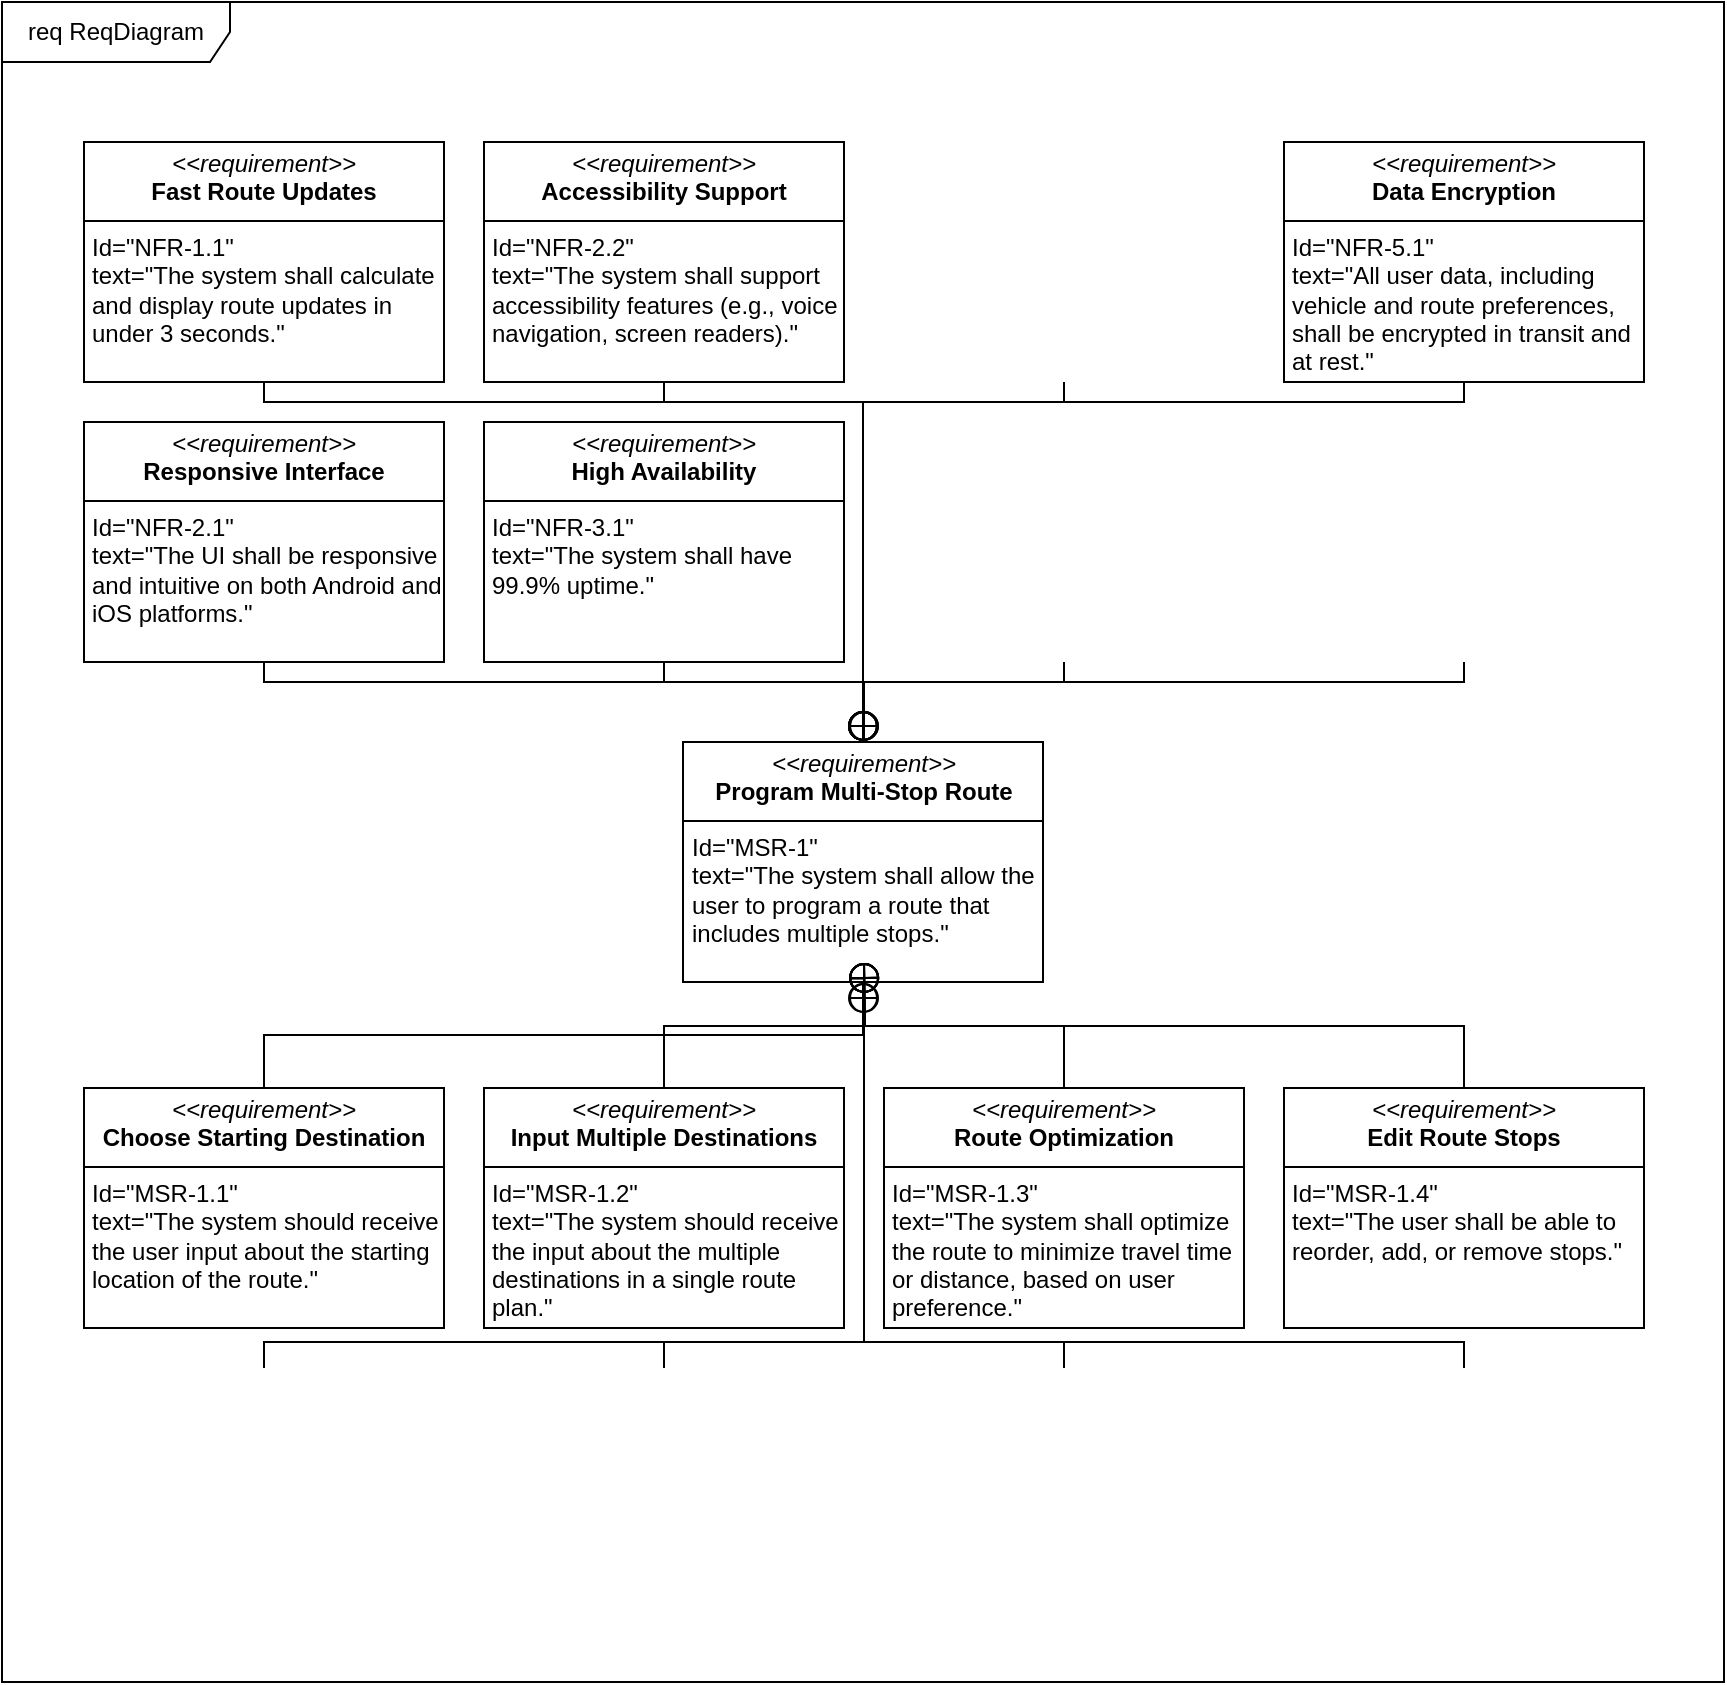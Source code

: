 <mxfile version="26.2.13">
  <diagram name="Página-1" id="xsrb5iJu20GzeG8j-Rk5">
    <mxGraphModel dx="217" dy="483" grid="1" gridSize="10" guides="1" tooltips="1" connect="1" arrows="1" fold="1" page="1" pageScale="1" pageWidth="827" pageHeight="1169" math="0" shadow="0">
      <root>
        <mxCell id="0" />
        <mxCell id="1" parent="0" />
        <mxCell id="oBTIg1yz_-bCMmTLJF2G-58" value="req ReqDiagram" style="shape=umlFrame;whiteSpace=wrap;html=1;pointerEvents=0;width=114;height=30;" parent="1" vertex="1">
          <mxGeometry x="1309" y="120" width="861" height="840" as="geometry" />
        </mxCell>
        <mxCell id="oBTIg1yz_-bCMmTLJF2G-59" value="&lt;p style=&quot;margin:0px;margin-top:4px;text-align:center;&quot;&gt;&lt;i&gt;&amp;lt;&amp;lt;requirement&amp;gt;&amp;gt;&lt;/i&gt;&lt;br&gt;&lt;b&gt;Program Multi-Stop Route&lt;/b&gt;&lt;/p&gt;&lt;hr size=&quot;1&quot; style=&quot;border-style:solid;&quot;&gt;&lt;p style=&quot;margin:0px;margin-left:4px;&quot;&gt;Id=&quot;MSR-1&quot;&lt;/p&gt;&lt;p style=&quot;margin:0px;margin-left:4px;&quot;&gt;text=&quot;&lt;span id=&quot;docs-internal-guid-2a9801a0-7fff-4f0c-7176-f9042768ee36&quot;&gt;&lt;span style=&quot;font-family: Arial, sans-serif; background-color: transparent; font-variant-numeric: normal; font-variant-east-asian: normal; font-variant-alternates: normal; font-variant-position: normal; font-variant-emoji: normal; vertical-align: baseline; white-space-collapse: preserve;&quot;&gt;&lt;font&gt;The system shall allow the user to program a route that includes multiple stops.&lt;/font&gt;&lt;/span&gt;&lt;/span&gt;&quot;&lt;/p&gt;" style="verticalAlign=top;align=left;overflow=fill;html=1;whiteSpace=wrap;" parent="1" vertex="1">
          <mxGeometry x="1649.5" y="490" width="180" height="120" as="geometry" />
        </mxCell>
        <mxCell id="xLiG28oJmYrXfKfle2dx-63" style="edgeStyle=orthogonalEdgeStyle;rounded=0;orthogonalLoop=1;jettySize=auto;html=1;exitX=0.5;exitY=0;exitDx=0;exitDy=0;entryX=0.5;entryY=1;entryDx=0;entryDy=0;endArrow=circlePlus;endFill=0;" parent="1" source="oBTIg1yz_-bCMmTLJF2G-63" target="oBTIg1yz_-bCMmTLJF2G-59" edge="1">
          <mxGeometry relative="1" as="geometry" />
        </mxCell>
        <mxCell id="xLiG28oJmYrXfKfle2dx-64" style="edgeStyle=orthogonalEdgeStyle;rounded=0;orthogonalLoop=1;jettySize=auto;html=1;exitX=0.5;exitY=0;exitDx=0;exitDy=0;endArrow=circlePlus;endFill=0;" parent="1" source="oBTIg1yz_-bCMmTLJF2G-65" edge="1">
          <mxGeometry relative="1" as="geometry">
            <mxPoint x="1740.0" y="600.0" as="targetPoint" />
          </mxGeometry>
        </mxCell>
        <mxCell id="oBTIg1yz_-bCMmTLJF2G-65" value="&lt;p style=&quot;margin:0px;margin-top:4px;text-align:center;&quot;&gt;&lt;i&gt;&amp;lt;&amp;lt;requirement&amp;gt;&amp;gt;&lt;/i&gt;&lt;br&gt;&lt;b&gt;Input Multiple Destinations&lt;/b&gt;&lt;/p&gt;&lt;hr size=&quot;1&quot; style=&quot;border-style:solid;&quot;&gt;&lt;p style=&quot;margin:0px;margin-left:4px;&quot;&gt;Id=&quot;MSR-1.2&quot;&lt;/p&gt;&lt;p style=&quot;margin:0px;margin-left:4px;&quot;&gt;text=&quot;&lt;span id=&quot;docs-internal-guid-56202595-7fff-3ea5-3228-e6a6339e3663&quot;&gt;&lt;span style=&quot;font-family: Arial, sans-serif; background-color: transparent; font-variant-numeric: normal; font-variant-east-asian: normal; font-variant-alternates: normal; font-variant-position: normal; font-variant-emoji: normal; vertical-align: baseline; white-space-collapse: preserve;&quot;&gt;&lt;font&gt;The system should receive the input about the multiple destinations in a single route plan.&lt;/font&gt;&lt;/span&gt;&lt;/span&gt;&quot;&lt;/p&gt;" style="verticalAlign=top;align=left;overflow=fill;html=1;whiteSpace=wrap;" parent="1" vertex="1">
          <mxGeometry x="1550" y="663" width="180" height="120" as="geometry" />
        </mxCell>
        <mxCell id="xLiG28oJmYrXfKfle2dx-65" style="edgeStyle=orthogonalEdgeStyle;rounded=0;orthogonalLoop=1;jettySize=auto;html=1;exitX=0.5;exitY=0;exitDx=0;exitDy=0;endArrow=circlePlus;endFill=0;" parent="1" source="oBTIg1yz_-bCMmTLJF2G-67" edge="1">
          <mxGeometry relative="1" as="geometry">
            <mxPoint x="1740.0" y="600.0" as="targetPoint" />
          </mxGeometry>
        </mxCell>
        <mxCell id="oBTIg1yz_-bCMmTLJF2G-67" value="&lt;p style=&quot;margin:0px;margin-top:4px;text-align:center;&quot;&gt;&lt;i&gt;&amp;lt;&amp;lt;requirement&amp;gt;&amp;gt;&lt;/i&gt;&lt;br&gt;&lt;b&gt;Route Optimization&lt;/b&gt;&lt;/p&gt;&lt;hr size=&quot;1&quot; style=&quot;border-style:solid;&quot;&gt;&lt;p style=&quot;margin:0px;margin-left:4px;&quot;&gt;Id=&quot;MSR-1.3&quot;&lt;/p&gt;&lt;p style=&quot;margin:0px;margin-left:4px;&quot;&gt;text=&quot;&lt;span id=&quot;docs-internal-guid-2a012562-7fff-c65e-30c2-a50c1538c789&quot;&gt;&lt;span style=&quot;font-family: Arial, sans-serif; background-color: transparent; font-variant-numeric: normal; font-variant-east-asian: normal; font-variant-alternates: normal; font-variant-position: normal; font-variant-emoji: normal; vertical-align: baseline; white-space-collapse: preserve;&quot;&gt;&lt;font&gt;The system shall optimize the route to minimize travel time or distance, based on user preference.&lt;/font&gt;&lt;/span&gt;&lt;/span&gt;&quot;&lt;/p&gt;" style="verticalAlign=top;align=left;overflow=fill;html=1;whiteSpace=wrap;" parent="1" vertex="1">
          <mxGeometry x="1750" y="663" width="180" height="120" as="geometry" />
        </mxCell>
        <mxCell id="xLiG28oJmYrXfKfle2dx-66" style="edgeStyle=orthogonalEdgeStyle;rounded=0;orthogonalLoop=1;jettySize=auto;html=1;exitX=0.5;exitY=0;exitDx=0;exitDy=0;endArrow=circlePlus;endFill=0;" parent="1" source="GaqSNqj7muHd74XYTbJo-58" edge="1">
          <mxGeometry relative="1" as="geometry">
            <mxPoint x="1740.0" y="600.0" as="targetPoint" />
          </mxGeometry>
        </mxCell>
        <mxCell id="GaqSNqj7muHd74XYTbJo-58" value="&lt;p style=&quot;margin:0px;margin-top:4px;text-align:center;&quot;&gt;&lt;i&gt;&amp;lt;&amp;lt;requirement&amp;gt;&amp;gt;&lt;/i&gt;&lt;br&gt;&lt;b&gt;Edit Route Stops&lt;/b&gt;&lt;/p&gt;&lt;hr size=&quot;1&quot; style=&quot;border-style:solid;&quot;&gt;&lt;p style=&quot;margin:0px;margin-left:4px;&quot;&gt;Id=&quot;MSR-1.4&quot;&lt;/p&gt;&lt;p style=&quot;margin:0px;margin-left:4px;&quot;&gt;text=&quot;&lt;span id=&quot;docs-internal-guid-616035ec-7fff-21d3-86ee-f4348aab5200&quot;&gt;&lt;span style=&quot;font-family: Arial, sans-serif; background-color: transparent; font-variant-numeric: normal; font-variant-east-asian: normal; font-variant-alternates: normal; font-variant-position: normal; font-variant-emoji: normal; vertical-align: baseline; white-space-collapse: preserve;&quot;&gt;&lt;font&gt;The user shall be able to reorder, add, or remove stops.&lt;/font&gt;&lt;/span&gt;&lt;/span&gt;&quot;&lt;/p&gt;" style="verticalAlign=top;align=left;overflow=fill;html=1;whiteSpace=wrap;" parent="1" vertex="1">
          <mxGeometry x="1950" y="663" width="180" height="120" as="geometry" />
        </mxCell>
        <mxCell id="xLiG28oJmYrXfKfle2dx-67" style="edgeStyle=orthogonalEdgeStyle;rounded=0;orthogonalLoop=1;jettySize=auto;html=1;exitX=0.5;exitY=0;exitDx=0;exitDy=0;endArrow=circlePlus;endFill=0;" parent="1" edge="1">
          <mxGeometry relative="1" as="geometry">
            <mxPoint x="1740.0" y="600.0" as="targetPoint" />
            <Array as="points">
              <mxPoint x="1440" y="790" />
              <mxPoint x="1740" y="790" />
            </Array>
            <mxPoint x="1440" y="803" as="sourcePoint" />
          </mxGeometry>
        </mxCell>
        <mxCell id="xLiG28oJmYrXfKfle2dx-68" style="edgeStyle=orthogonalEdgeStyle;rounded=0;orthogonalLoop=1;jettySize=auto;html=1;exitX=0.5;exitY=0;exitDx=0;exitDy=0;endArrow=circlePlus;endFill=0;" parent="1" edge="1">
          <mxGeometry relative="1" as="geometry">
            <mxPoint x="1740.0" y="600.0" as="targetPoint" />
            <Array as="points">
              <mxPoint x="1640" y="790" />
              <mxPoint x="1740" y="790" />
            </Array>
            <mxPoint x="1640" y="803" as="sourcePoint" />
          </mxGeometry>
        </mxCell>
        <mxCell id="xLiG28oJmYrXfKfle2dx-69" style="edgeStyle=orthogonalEdgeStyle;rounded=0;orthogonalLoop=1;jettySize=auto;html=1;exitX=0.5;exitY=0;exitDx=0;exitDy=0;endArrow=circlePlus;endFill=0;" parent="1" target="oBTIg1yz_-bCMmTLJF2G-59" edge="1">
          <mxGeometry relative="1" as="geometry">
            <mxPoint x="1740.0" y="610.0" as="targetPoint" />
            <Array as="points">
              <mxPoint x="1840" y="790" />
              <mxPoint x="1740" y="790" />
            </Array>
            <mxPoint x="1840" y="803" as="sourcePoint" />
          </mxGeometry>
        </mxCell>
        <mxCell id="xLiG28oJmYrXfKfle2dx-70" style="edgeStyle=orthogonalEdgeStyle;rounded=0;orthogonalLoop=1;jettySize=auto;html=1;exitX=0.5;exitY=0;exitDx=0;exitDy=0;endArrow=circlePlus;endFill=0;" parent="1" edge="1">
          <mxGeometry relative="1" as="geometry">
            <mxPoint x="1740.0" y="600.0" as="targetPoint" />
            <Array as="points">
              <mxPoint x="2040" y="790" />
              <mxPoint x="1740" y="790" />
            </Array>
            <mxPoint x="2040" y="803" as="sourcePoint" />
          </mxGeometry>
        </mxCell>
        <mxCell id="oBTIg1yz_-bCMmTLJF2G-63" value="&lt;p style=&quot;margin:0px;margin-top:4px;text-align:center;&quot;&gt;&lt;i&gt;&amp;lt;&amp;lt;requirement&amp;gt;&amp;gt;&lt;/i&gt;&lt;br&gt;&lt;b&gt;Choose Starting Destination&lt;/b&gt;&lt;/p&gt;&lt;hr size=&quot;1&quot; style=&quot;border-style:solid;&quot;&gt;&lt;p style=&quot;margin:0px;margin-left:4px;&quot;&gt;Id=&quot;MSR-1.1&quot;&lt;/p&gt;&lt;p style=&quot;margin:0px;margin-left:4px;&quot;&gt;text=&quot;The system should receive the user input about the starting location of the route.&quot;&lt;/p&gt;" style="verticalAlign=top;align=left;overflow=fill;html=1;whiteSpace=wrap;" parent="1" vertex="1">
          <mxGeometry x="1350" y="663" width="180" height="120" as="geometry" />
        </mxCell>
        <mxCell id="XZqf0IYz0BBXi9sCWVT4-58" style="edgeStyle=orthogonalEdgeStyle;rounded=0;orthogonalLoop=1;jettySize=auto;html=1;entryX=0.5;entryY=0;entryDx=0;entryDy=0;endArrow=circlePlus;endFill=0;" parent="1" source="R4GyRsjgA57VFeCBJdje-60" target="oBTIg1yz_-bCMmTLJF2G-59" edge="1">
          <mxGeometry relative="1" as="geometry">
            <Array as="points">
              <mxPoint x="1440" y="320" />
              <mxPoint x="1740" y="320" />
            </Array>
          </mxGeometry>
        </mxCell>
        <mxCell id="R4GyRsjgA57VFeCBJdje-60" value="&lt;p style=&quot;margin:0px;margin-top:4px;text-align:center;&quot;&gt;&lt;i&gt;&amp;lt;&amp;lt;requirement&amp;gt;&amp;gt;&lt;/i&gt;&lt;br&gt;&lt;b&gt;Fast Route Updates&lt;/b&gt;&lt;/p&gt;&lt;hr size=&quot;1&quot; style=&quot;border-style:solid;&quot;&gt;&lt;p style=&quot;margin:0px;margin-left:4px;&quot;&gt;Id=&quot;NFR-1.1&quot;&lt;/p&gt;&lt;p style=&quot;margin:0px;margin-left:4px;&quot;&gt;text=&quot;The system shall calculate and display route updates in under 3 seconds.&quot;&lt;/p&gt;" style="verticalAlign=top;align=left;overflow=fill;html=1;whiteSpace=wrap;" parent="1" vertex="1">
          <mxGeometry x="1350" y="190" width="180" height="120" as="geometry" />
        </mxCell>
        <mxCell id="XZqf0IYz0BBXi9sCWVT4-66" style="edgeStyle=orthogonalEdgeStyle;rounded=0;orthogonalLoop=1;jettySize=auto;html=1;endArrow=circlePlus;endFill=0;" parent="1" source="R4GyRsjgA57VFeCBJdje-63" edge="1">
          <mxGeometry relative="1" as="geometry">
            <mxPoint x="1740" y="490" as="targetPoint" />
            <Array as="points">
              <mxPoint x="1440" y="460" />
              <mxPoint x="1740" y="460" />
            </Array>
          </mxGeometry>
        </mxCell>
        <mxCell id="R4GyRsjgA57VFeCBJdje-63" value="&lt;p style=&quot;margin:0px;margin-top:4px;text-align:center;&quot;&gt;&lt;i&gt;&amp;lt;&amp;lt;requirement&amp;gt;&amp;gt;&lt;/i&gt;&lt;br&gt;&lt;b&gt;Responsive Interface&lt;/b&gt;&lt;/p&gt;&lt;hr size=&quot;1&quot; style=&quot;border-style:solid;&quot;&gt;&lt;p style=&quot;margin:0px;margin-left:4px;&quot;&gt;Id=&quot;NFR-2.1&quot;&lt;/p&gt;&lt;p style=&quot;margin:0px;margin-left:4px;&quot;&gt;text=&quot;The UI shall be responsive and intuitive on both Android and iOS platforms.&quot;&lt;/p&gt;" style="verticalAlign=top;align=left;overflow=fill;html=1;whiteSpace=wrap;" parent="1" vertex="1">
          <mxGeometry x="1350" y="330" width="180" height="120" as="geometry" />
        </mxCell>
        <mxCell id="XZqf0IYz0BBXi9sCWVT4-60" style="edgeStyle=orthogonalEdgeStyle;rounded=0;orthogonalLoop=1;jettySize=auto;html=1;entryX=0.5;entryY=0;entryDx=0;entryDy=0;endArrow=circlePlus;endFill=0;" parent="1" source="R4GyRsjgA57VFeCBJdje-64" target="oBTIg1yz_-bCMmTLJF2G-59" edge="1">
          <mxGeometry relative="1" as="geometry">
            <Array as="points">
              <mxPoint x="1640" y="320" />
              <mxPoint x="1740" y="320" />
            </Array>
          </mxGeometry>
        </mxCell>
        <mxCell id="R4GyRsjgA57VFeCBJdje-64" value="&lt;p style=&quot;margin:0px;margin-top:4px;text-align:center;&quot;&gt;&lt;i&gt;&amp;lt;&amp;lt;requirement&amp;gt;&amp;gt;&lt;/i&gt;&lt;br&gt;&lt;b&gt;Accessibility Support&lt;/b&gt;&lt;/p&gt;&lt;hr size=&quot;1&quot; style=&quot;border-style:solid;&quot;&gt;&lt;p style=&quot;margin:0px;margin-left:4px;&quot;&gt;Id=&quot;NFR-2.2&quot;&lt;/p&gt;&lt;p style=&quot;margin:0px;margin-left:4px;&quot;&gt;text=&quot;The system shall support accessibility features (e.g., voice navigation, screen readers).&quot;&lt;/p&gt;" style="verticalAlign=top;align=left;overflow=fill;html=1;whiteSpace=wrap;" parent="1" vertex="1">
          <mxGeometry x="1550" y="190" width="180" height="120" as="geometry" />
        </mxCell>
        <mxCell id="XZqf0IYz0BBXi9sCWVT4-73" style="edgeStyle=orthogonalEdgeStyle;rounded=0;orthogonalLoop=1;jettySize=auto;html=1;endArrow=circlePlus;endFill=0;exitX=0.5;exitY=1;exitDx=0;exitDy=0;" parent="1" source="R4GyRsjgA57VFeCBJdje-66" edge="1">
          <mxGeometry relative="1" as="geometry">
            <mxPoint x="1739.5" y="490" as="targetPoint" />
            <mxPoint x="1649.5" y="460.0" as="sourcePoint" />
            <Array as="points">
              <mxPoint x="1640" y="460" />
              <mxPoint x="1739" y="460" />
            </Array>
          </mxGeometry>
        </mxCell>
        <mxCell id="R4GyRsjgA57VFeCBJdje-66" value="&lt;p style=&quot;margin:0px;margin-top:4px;text-align:center;&quot;&gt;&lt;i&gt;&amp;lt;&amp;lt;requirement&amp;gt;&amp;gt;&lt;/i&gt;&lt;br&gt;&lt;b&gt;High Availability&lt;/b&gt;&lt;/p&gt;&lt;hr size=&quot;1&quot; style=&quot;border-style:solid;&quot;&gt;&lt;p style=&quot;margin:0px;margin-left:4px;&quot;&gt;Id=&quot;NFR-3.1&quot;&lt;/p&gt;&lt;p style=&quot;margin:0px;margin-left:4px;&quot;&gt;text=&quot;The system shall have 99.9% uptime.&quot;&lt;/p&gt;" style="verticalAlign=top;align=left;overflow=fill;html=1;whiteSpace=wrap;" parent="1" vertex="1">
          <mxGeometry x="1550" y="330" width="180" height="120" as="geometry" />
        </mxCell>
        <mxCell id="XZqf0IYz0BBXi9sCWVT4-61" style="edgeStyle=orthogonalEdgeStyle;rounded=0;orthogonalLoop=1;jettySize=auto;html=1;entryX=0.5;entryY=0;entryDx=0;entryDy=0;endArrow=circlePlus;endFill=0;" parent="1" target="oBTIg1yz_-bCMmTLJF2G-59" edge="1">
          <mxGeometry relative="1" as="geometry">
            <mxPoint x="1740.0" y="480" as="targetPoint" />
            <Array as="points">
              <mxPoint x="1840" y="320" />
              <mxPoint x="1740" y="320" />
            </Array>
            <mxPoint x="1840" y="310" as="sourcePoint" />
          </mxGeometry>
        </mxCell>
        <mxCell id="XZqf0IYz0BBXi9sCWVT4-65" style="edgeStyle=orthogonalEdgeStyle;rounded=0;orthogonalLoop=1;jettySize=auto;html=1;endArrow=circlePlus;endFill=0;" parent="1" edge="1">
          <mxGeometry relative="1" as="geometry">
            <mxPoint x="1740" y="490" as="targetPoint" />
            <Array as="points">
              <mxPoint x="1840" y="460" />
              <mxPoint x="1740" y="460" />
            </Array>
            <mxPoint x="1840" y="450" as="sourcePoint" />
          </mxGeometry>
        </mxCell>
        <mxCell id="XZqf0IYz0BBXi9sCWVT4-62" style="edgeStyle=orthogonalEdgeStyle;rounded=0;orthogonalLoop=1;jettySize=auto;html=1;entryX=0.5;entryY=0;entryDx=0;entryDy=0;endArrow=circlePlus;endFill=0;" parent="1" source="R4GyRsjgA57VFeCBJdje-71" target="oBTIg1yz_-bCMmTLJF2G-59" edge="1">
          <mxGeometry relative="1" as="geometry">
            <Array as="points">
              <mxPoint x="2040" y="320" />
              <mxPoint x="1740" y="320" />
            </Array>
          </mxGeometry>
        </mxCell>
        <mxCell id="R4GyRsjgA57VFeCBJdje-71" value="&lt;p style=&quot;margin:0px;margin-top:4px;text-align:center;&quot;&gt;&lt;i&gt;&amp;lt;&amp;lt;requirement&amp;gt;&amp;gt;&lt;/i&gt;&lt;br&gt;&lt;b&gt;Data Encryption&lt;/b&gt;&lt;/p&gt;&lt;hr size=&quot;1&quot; style=&quot;border-style:solid;&quot;&gt;&lt;p style=&quot;margin:0px;margin-left:4px;&quot;&gt;Id=&quot;NFR-5.1&quot;&lt;/p&gt;&lt;p style=&quot;margin:0px;margin-left:4px;&quot;&gt;text=&quot;All user data, including vehicle and route preferences, shall be encrypted in transit and at rest.&quot;&lt;/p&gt;" style="verticalAlign=top;align=left;overflow=fill;html=1;whiteSpace=wrap;" parent="1" vertex="1">
          <mxGeometry x="1950" y="190" width="180" height="120" as="geometry" />
        </mxCell>
        <mxCell id="XZqf0IYz0BBXi9sCWVT4-72" style="edgeStyle=orthogonalEdgeStyle;rounded=0;orthogonalLoop=1;jettySize=auto;html=1;entryX=0.5;entryY=0;entryDx=0;entryDy=0;endArrow=circlePlus;endFill=0;" parent="1" target="oBTIg1yz_-bCMmTLJF2G-59" edge="1">
          <mxGeometry relative="1" as="geometry">
            <Array as="points">
              <mxPoint x="2040" y="460" />
              <mxPoint x="1740" y="460" />
            </Array>
            <mxPoint x="2040" y="450" as="sourcePoint" />
          </mxGeometry>
        </mxCell>
      </root>
    </mxGraphModel>
  </diagram>
</mxfile>
